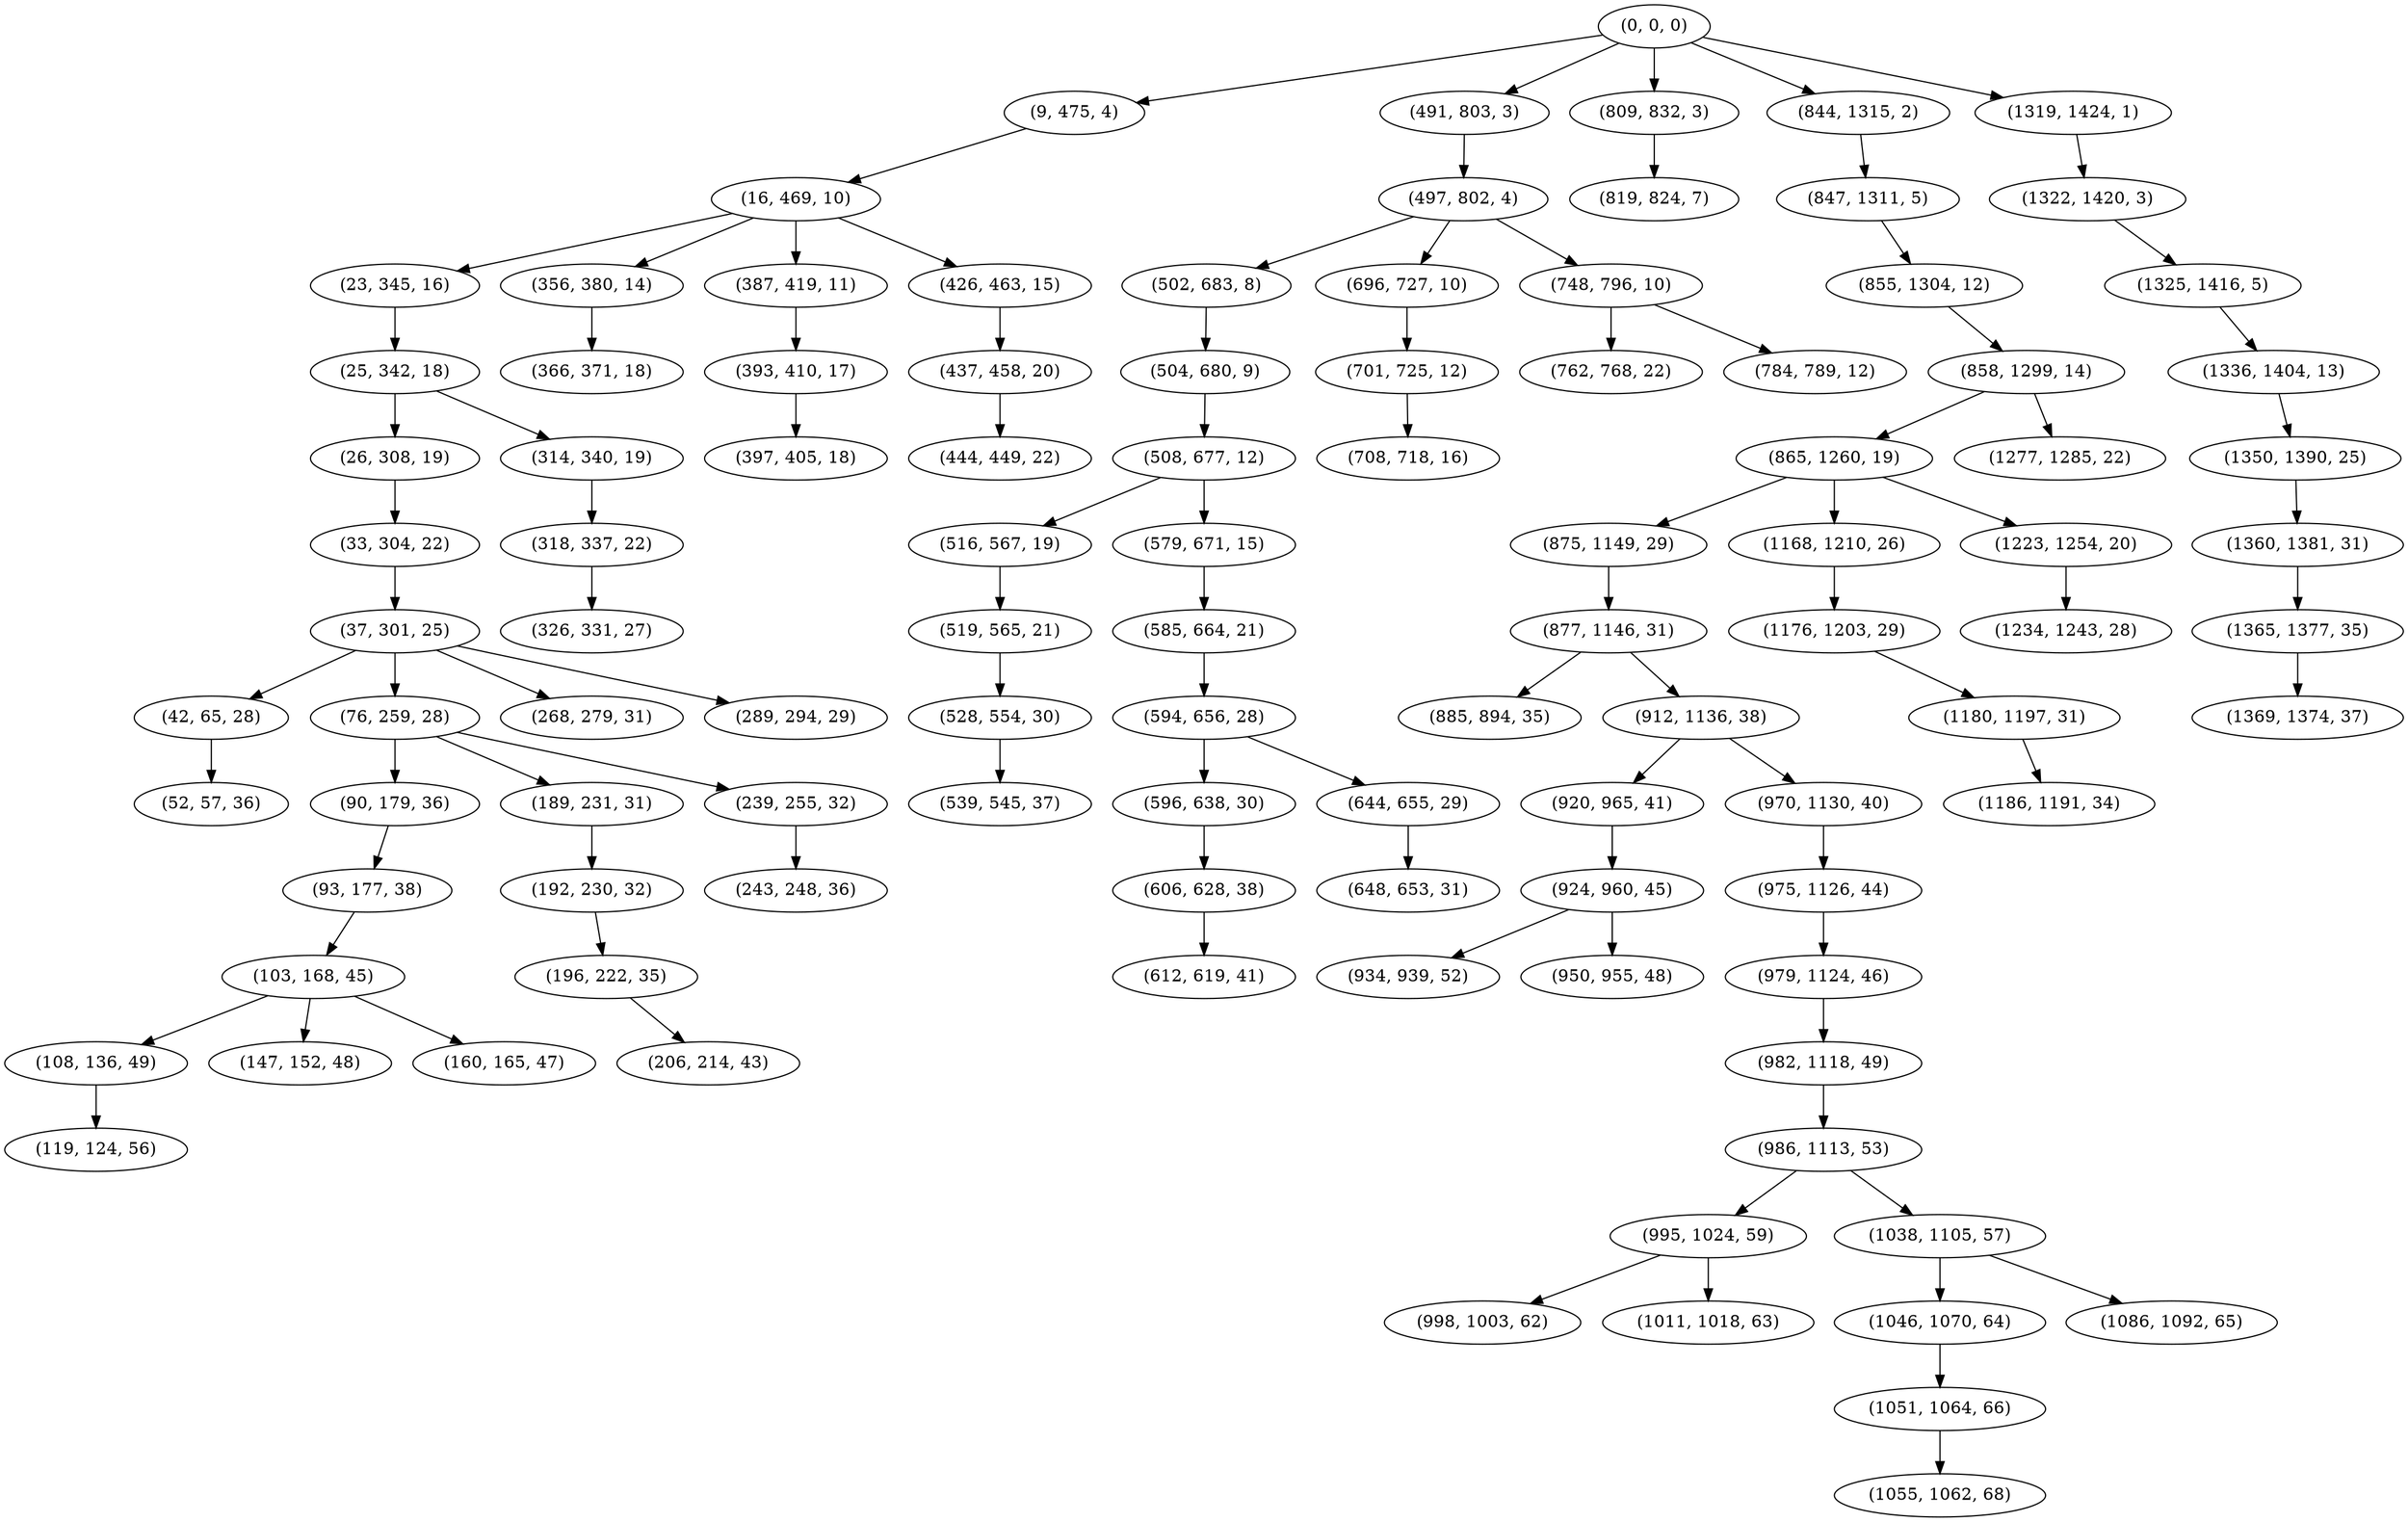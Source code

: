 digraph tree {
    "(0, 0, 0)";
    "(9, 475, 4)";
    "(16, 469, 10)";
    "(23, 345, 16)";
    "(25, 342, 18)";
    "(26, 308, 19)";
    "(33, 304, 22)";
    "(37, 301, 25)";
    "(42, 65, 28)";
    "(52, 57, 36)";
    "(76, 259, 28)";
    "(90, 179, 36)";
    "(93, 177, 38)";
    "(103, 168, 45)";
    "(108, 136, 49)";
    "(119, 124, 56)";
    "(147, 152, 48)";
    "(160, 165, 47)";
    "(189, 231, 31)";
    "(192, 230, 32)";
    "(196, 222, 35)";
    "(206, 214, 43)";
    "(239, 255, 32)";
    "(243, 248, 36)";
    "(268, 279, 31)";
    "(289, 294, 29)";
    "(314, 340, 19)";
    "(318, 337, 22)";
    "(326, 331, 27)";
    "(356, 380, 14)";
    "(366, 371, 18)";
    "(387, 419, 11)";
    "(393, 410, 17)";
    "(397, 405, 18)";
    "(426, 463, 15)";
    "(437, 458, 20)";
    "(444, 449, 22)";
    "(491, 803, 3)";
    "(497, 802, 4)";
    "(502, 683, 8)";
    "(504, 680, 9)";
    "(508, 677, 12)";
    "(516, 567, 19)";
    "(519, 565, 21)";
    "(528, 554, 30)";
    "(539, 545, 37)";
    "(579, 671, 15)";
    "(585, 664, 21)";
    "(594, 656, 28)";
    "(596, 638, 30)";
    "(606, 628, 38)";
    "(612, 619, 41)";
    "(644, 655, 29)";
    "(648, 653, 31)";
    "(696, 727, 10)";
    "(701, 725, 12)";
    "(708, 718, 16)";
    "(748, 796, 10)";
    "(762, 768, 22)";
    "(784, 789, 12)";
    "(809, 832, 3)";
    "(819, 824, 7)";
    "(844, 1315, 2)";
    "(847, 1311, 5)";
    "(855, 1304, 12)";
    "(858, 1299, 14)";
    "(865, 1260, 19)";
    "(875, 1149, 29)";
    "(877, 1146, 31)";
    "(885, 894, 35)";
    "(912, 1136, 38)";
    "(920, 965, 41)";
    "(924, 960, 45)";
    "(934, 939, 52)";
    "(950, 955, 48)";
    "(970, 1130, 40)";
    "(975, 1126, 44)";
    "(979, 1124, 46)";
    "(982, 1118, 49)";
    "(986, 1113, 53)";
    "(995, 1024, 59)";
    "(998, 1003, 62)";
    "(1011, 1018, 63)";
    "(1038, 1105, 57)";
    "(1046, 1070, 64)";
    "(1051, 1064, 66)";
    "(1055, 1062, 68)";
    "(1086, 1092, 65)";
    "(1168, 1210, 26)";
    "(1176, 1203, 29)";
    "(1180, 1197, 31)";
    "(1186, 1191, 34)";
    "(1223, 1254, 20)";
    "(1234, 1243, 28)";
    "(1277, 1285, 22)";
    "(1319, 1424, 1)";
    "(1322, 1420, 3)";
    "(1325, 1416, 5)";
    "(1336, 1404, 13)";
    "(1350, 1390, 25)";
    "(1360, 1381, 31)";
    "(1365, 1377, 35)";
    "(1369, 1374, 37)";
    "(0, 0, 0)" -> "(9, 475, 4)";
    "(0, 0, 0)" -> "(491, 803, 3)";
    "(0, 0, 0)" -> "(809, 832, 3)";
    "(0, 0, 0)" -> "(844, 1315, 2)";
    "(0, 0, 0)" -> "(1319, 1424, 1)";
    "(9, 475, 4)" -> "(16, 469, 10)";
    "(16, 469, 10)" -> "(23, 345, 16)";
    "(16, 469, 10)" -> "(356, 380, 14)";
    "(16, 469, 10)" -> "(387, 419, 11)";
    "(16, 469, 10)" -> "(426, 463, 15)";
    "(23, 345, 16)" -> "(25, 342, 18)";
    "(25, 342, 18)" -> "(26, 308, 19)";
    "(25, 342, 18)" -> "(314, 340, 19)";
    "(26, 308, 19)" -> "(33, 304, 22)";
    "(33, 304, 22)" -> "(37, 301, 25)";
    "(37, 301, 25)" -> "(42, 65, 28)";
    "(37, 301, 25)" -> "(76, 259, 28)";
    "(37, 301, 25)" -> "(268, 279, 31)";
    "(37, 301, 25)" -> "(289, 294, 29)";
    "(42, 65, 28)" -> "(52, 57, 36)";
    "(76, 259, 28)" -> "(90, 179, 36)";
    "(76, 259, 28)" -> "(189, 231, 31)";
    "(76, 259, 28)" -> "(239, 255, 32)";
    "(90, 179, 36)" -> "(93, 177, 38)";
    "(93, 177, 38)" -> "(103, 168, 45)";
    "(103, 168, 45)" -> "(108, 136, 49)";
    "(103, 168, 45)" -> "(147, 152, 48)";
    "(103, 168, 45)" -> "(160, 165, 47)";
    "(108, 136, 49)" -> "(119, 124, 56)";
    "(189, 231, 31)" -> "(192, 230, 32)";
    "(192, 230, 32)" -> "(196, 222, 35)";
    "(196, 222, 35)" -> "(206, 214, 43)";
    "(239, 255, 32)" -> "(243, 248, 36)";
    "(314, 340, 19)" -> "(318, 337, 22)";
    "(318, 337, 22)" -> "(326, 331, 27)";
    "(356, 380, 14)" -> "(366, 371, 18)";
    "(387, 419, 11)" -> "(393, 410, 17)";
    "(393, 410, 17)" -> "(397, 405, 18)";
    "(426, 463, 15)" -> "(437, 458, 20)";
    "(437, 458, 20)" -> "(444, 449, 22)";
    "(491, 803, 3)" -> "(497, 802, 4)";
    "(497, 802, 4)" -> "(502, 683, 8)";
    "(497, 802, 4)" -> "(696, 727, 10)";
    "(497, 802, 4)" -> "(748, 796, 10)";
    "(502, 683, 8)" -> "(504, 680, 9)";
    "(504, 680, 9)" -> "(508, 677, 12)";
    "(508, 677, 12)" -> "(516, 567, 19)";
    "(508, 677, 12)" -> "(579, 671, 15)";
    "(516, 567, 19)" -> "(519, 565, 21)";
    "(519, 565, 21)" -> "(528, 554, 30)";
    "(528, 554, 30)" -> "(539, 545, 37)";
    "(579, 671, 15)" -> "(585, 664, 21)";
    "(585, 664, 21)" -> "(594, 656, 28)";
    "(594, 656, 28)" -> "(596, 638, 30)";
    "(594, 656, 28)" -> "(644, 655, 29)";
    "(596, 638, 30)" -> "(606, 628, 38)";
    "(606, 628, 38)" -> "(612, 619, 41)";
    "(644, 655, 29)" -> "(648, 653, 31)";
    "(696, 727, 10)" -> "(701, 725, 12)";
    "(701, 725, 12)" -> "(708, 718, 16)";
    "(748, 796, 10)" -> "(762, 768, 22)";
    "(748, 796, 10)" -> "(784, 789, 12)";
    "(809, 832, 3)" -> "(819, 824, 7)";
    "(844, 1315, 2)" -> "(847, 1311, 5)";
    "(847, 1311, 5)" -> "(855, 1304, 12)";
    "(855, 1304, 12)" -> "(858, 1299, 14)";
    "(858, 1299, 14)" -> "(865, 1260, 19)";
    "(858, 1299, 14)" -> "(1277, 1285, 22)";
    "(865, 1260, 19)" -> "(875, 1149, 29)";
    "(865, 1260, 19)" -> "(1168, 1210, 26)";
    "(865, 1260, 19)" -> "(1223, 1254, 20)";
    "(875, 1149, 29)" -> "(877, 1146, 31)";
    "(877, 1146, 31)" -> "(885, 894, 35)";
    "(877, 1146, 31)" -> "(912, 1136, 38)";
    "(912, 1136, 38)" -> "(920, 965, 41)";
    "(912, 1136, 38)" -> "(970, 1130, 40)";
    "(920, 965, 41)" -> "(924, 960, 45)";
    "(924, 960, 45)" -> "(934, 939, 52)";
    "(924, 960, 45)" -> "(950, 955, 48)";
    "(970, 1130, 40)" -> "(975, 1126, 44)";
    "(975, 1126, 44)" -> "(979, 1124, 46)";
    "(979, 1124, 46)" -> "(982, 1118, 49)";
    "(982, 1118, 49)" -> "(986, 1113, 53)";
    "(986, 1113, 53)" -> "(995, 1024, 59)";
    "(986, 1113, 53)" -> "(1038, 1105, 57)";
    "(995, 1024, 59)" -> "(998, 1003, 62)";
    "(995, 1024, 59)" -> "(1011, 1018, 63)";
    "(1038, 1105, 57)" -> "(1046, 1070, 64)";
    "(1038, 1105, 57)" -> "(1086, 1092, 65)";
    "(1046, 1070, 64)" -> "(1051, 1064, 66)";
    "(1051, 1064, 66)" -> "(1055, 1062, 68)";
    "(1168, 1210, 26)" -> "(1176, 1203, 29)";
    "(1176, 1203, 29)" -> "(1180, 1197, 31)";
    "(1180, 1197, 31)" -> "(1186, 1191, 34)";
    "(1223, 1254, 20)" -> "(1234, 1243, 28)";
    "(1319, 1424, 1)" -> "(1322, 1420, 3)";
    "(1322, 1420, 3)" -> "(1325, 1416, 5)";
    "(1325, 1416, 5)" -> "(1336, 1404, 13)";
    "(1336, 1404, 13)" -> "(1350, 1390, 25)";
    "(1350, 1390, 25)" -> "(1360, 1381, 31)";
    "(1360, 1381, 31)" -> "(1365, 1377, 35)";
    "(1365, 1377, 35)" -> "(1369, 1374, 37)";
}
